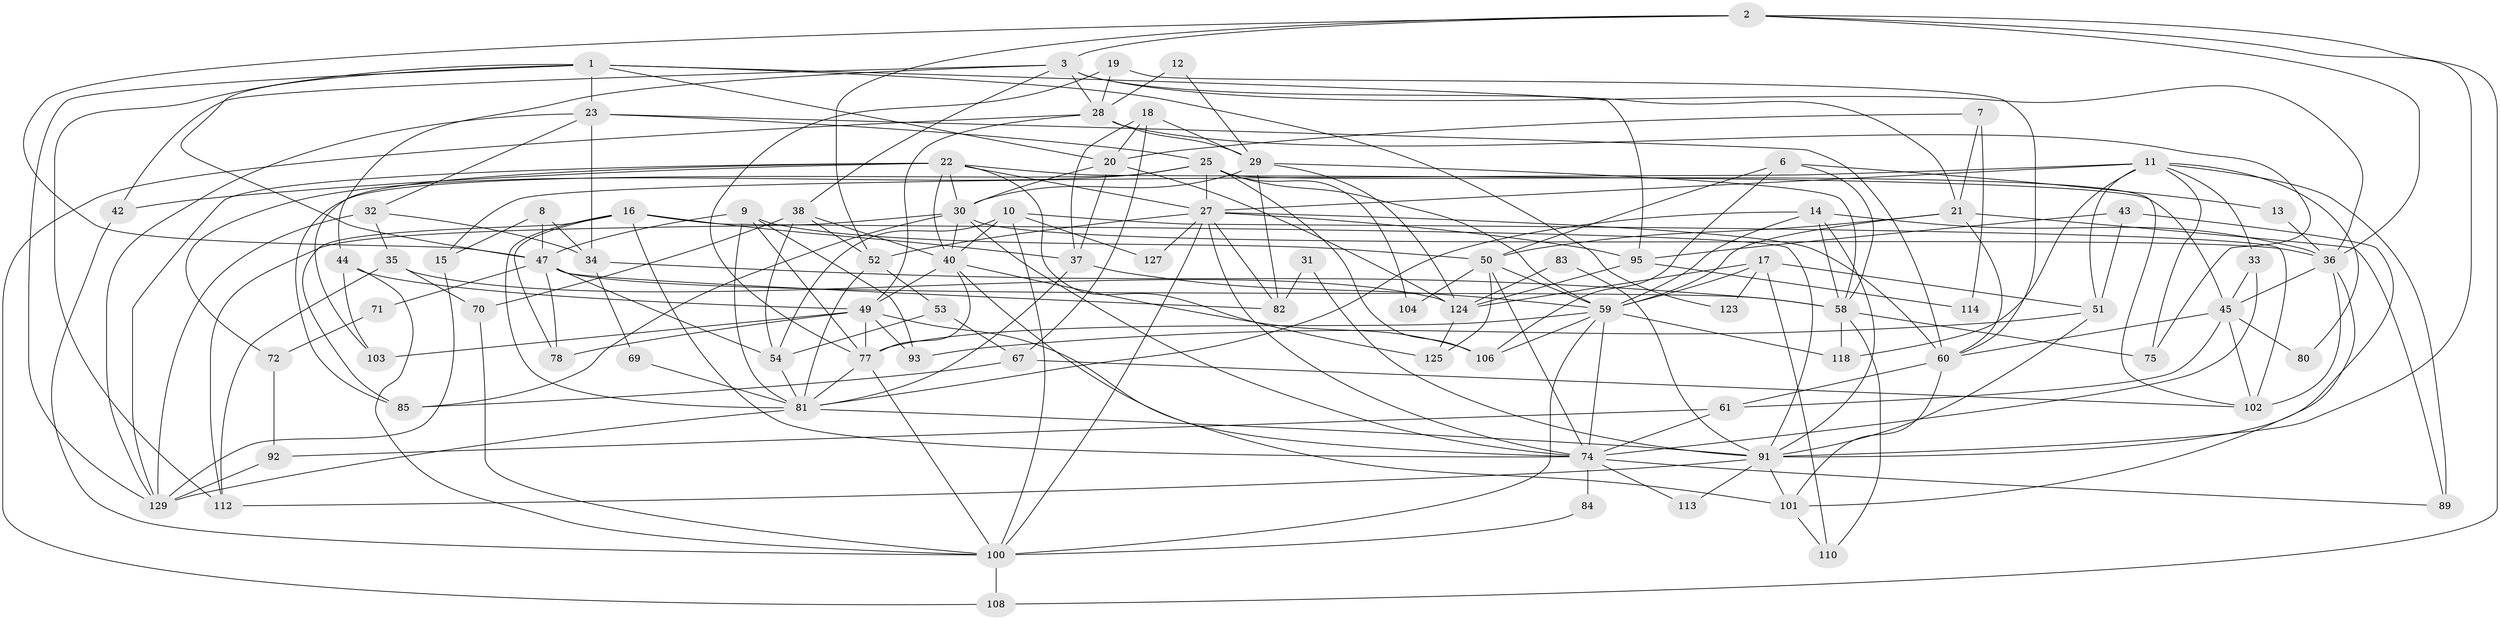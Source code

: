 // Generated by graph-tools (version 1.1) at 2025/52/02/27/25 19:52:06]
// undirected, 87 vertices, 215 edges
graph export_dot {
graph [start="1"]
  node [color=gray90,style=filled];
  1 [super="+4"];
  2 [super="+5"];
  3 [super="+55"];
  6;
  7;
  8;
  9 [super="+64"];
  10 [super="+56"];
  11 [super="+39"];
  12;
  13;
  14 [super="+131"];
  15 [super="+133"];
  16 [super="+87"];
  17 [super="+26"];
  18 [super="+24"];
  19;
  20 [super="+41"];
  21 [super="+62"];
  22 [super="+76"];
  23 [super="+120"];
  25 [super="+88"];
  27 [super="+86"];
  28 [super="+73"];
  29 [super="+63"];
  30 [super="+99"];
  31;
  32;
  33;
  34 [super="+121"];
  35 [super="+48"];
  36 [super="+46"];
  37 [super="+68"];
  38 [super="+98"];
  40 [super="+109"];
  42;
  43;
  44 [super="+97"];
  45 [super="+79"];
  47 [super="+57"];
  49 [super="+119"];
  50 [super="+90"];
  51;
  52;
  53;
  54 [super="+105"];
  58 [super="+116"];
  59 [super="+66"];
  60 [super="+65"];
  61;
  67 [super="+96"];
  69;
  70;
  71;
  72;
  74 [super="+128"];
  75;
  77 [super="+107"];
  78;
  80;
  81 [super="+132"];
  82;
  83;
  84;
  85 [super="+111"];
  89;
  91 [super="+94"];
  92;
  93;
  95;
  100 [super="+117"];
  101 [super="+126"];
  102 [super="+122"];
  103;
  104;
  106 [super="+115"];
  108;
  110;
  112;
  113;
  114;
  118;
  123;
  124 [super="+130"];
  125;
  127;
  129;
  1 -- 47;
  1 -- 20;
  1 -- 95;
  1 -- 112;
  1 -- 123;
  1 -- 129;
  1 -- 23;
  2 -- 52;
  2 -- 91;
  2 -- 108;
  2 -- 3;
  2 -- 36;
  2 -- 47;
  3 -- 36;
  3 -- 44;
  3 -- 21;
  3 -- 42;
  3 -- 38;
  3 -- 28;
  6 -- 58;
  6 -- 13;
  6 -- 50;
  6 -- 106;
  7 -- 20;
  7 -- 114;
  7 -- 21;
  8 -- 47;
  8 -- 15;
  8 -- 34;
  9 -- 93;
  9 -- 50;
  9 -- 81;
  9 -- 77;
  9 -- 47;
  10 -- 54;
  10 -- 102;
  10 -- 40;
  10 -- 127;
  10 -- 100;
  11 -- 33;
  11 -- 51;
  11 -- 118;
  11 -- 80;
  11 -- 89;
  11 -- 75;
  11 -- 27;
  11 -- 15;
  12 -- 29;
  12 -- 28;
  13 -- 36;
  14 -- 59;
  14 -- 91;
  14 -- 81;
  14 -- 58;
  14 -- 36;
  15 -- 129;
  16 -- 85;
  16 -- 91;
  16 -- 37;
  16 -- 78;
  16 -- 81;
  16 -- 74;
  17 -- 110;
  17 -- 123;
  17 -- 59;
  17 -- 124;
  17 -- 51;
  18 -- 37;
  18 -- 20;
  18 -- 29;
  18 -- 67;
  19 -- 28;
  19 -- 77;
  19 -- 60;
  20 -- 37;
  20 -- 124;
  20 -- 30;
  21 -- 59;
  21 -- 50;
  21 -- 89;
  21 -- 60;
  22 -- 129;
  22 -- 40;
  22 -- 103;
  22 -- 125;
  22 -- 42;
  22 -- 30;
  22 -- 27;
  22 -- 45;
  23 -- 25;
  23 -- 32;
  23 -- 34;
  23 -- 129;
  23 -- 60;
  25 -- 72;
  25 -- 104;
  25 -- 27;
  25 -- 59;
  25 -- 106;
  25 -- 102;
  25 -- 85;
  27 -- 95;
  27 -- 52;
  27 -- 82;
  27 -- 127;
  27 -- 60;
  27 -- 74;
  27 -- 100;
  28 -- 108;
  28 -- 49;
  28 -- 75;
  28 -- 29;
  29 -- 82;
  29 -- 30;
  29 -- 124;
  29 -- 58;
  30 -- 40;
  30 -- 85;
  30 -- 112;
  30 -- 36 [weight=2];
  30 -- 74;
  31 -- 82;
  31 -- 91;
  32 -- 35;
  32 -- 34;
  32 -- 129;
  33 -- 74;
  33 -- 45;
  34 -- 69;
  34 -- 58;
  35 -- 70;
  35 -- 112;
  35 -- 124;
  36 -- 101;
  36 -- 45;
  36 -- 102;
  37 -- 59;
  37 -- 81;
  38 -- 52;
  38 -- 54;
  38 -- 70;
  38 -- 40;
  40 -- 106;
  40 -- 49;
  40 -- 77;
  40 -- 74;
  42 -- 100;
  43 -- 95;
  43 -- 51;
  43 -- 91;
  44 -- 100;
  44 -- 49;
  44 -- 103;
  45 -- 102;
  45 -- 60;
  45 -- 61;
  45 -- 80;
  47 -- 54;
  47 -- 71;
  47 -- 82;
  47 -- 58;
  47 -- 78;
  49 -- 78;
  49 -- 103;
  49 -- 93;
  49 -- 77;
  49 -- 101;
  50 -- 59;
  50 -- 104;
  50 -- 125;
  50 -- 74;
  51 -- 91;
  51 -- 93;
  52 -- 81;
  52 -- 53;
  53 -- 54;
  53 -- 67;
  54 -- 81;
  58 -- 118 [weight=2];
  58 -- 110;
  58 -- 75;
  59 -- 74;
  59 -- 106;
  59 -- 100;
  59 -- 118;
  59 -- 77;
  60 -- 61;
  60 -- 101;
  61 -- 92;
  61 -- 74;
  67 -- 85;
  67 -- 102;
  69 -- 81;
  70 -- 100;
  71 -- 72;
  72 -- 92;
  74 -- 89;
  74 -- 113;
  74 -- 84;
  77 -- 81;
  77 -- 100;
  81 -- 129;
  81 -- 91;
  83 -- 91;
  83 -- 124;
  84 -- 100;
  91 -- 112;
  91 -- 113;
  91 -- 101;
  92 -- 129;
  95 -- 114;
  95 -- 124;
  100 -- 108;
  101 -- 110;
  124 -- 125;
}
